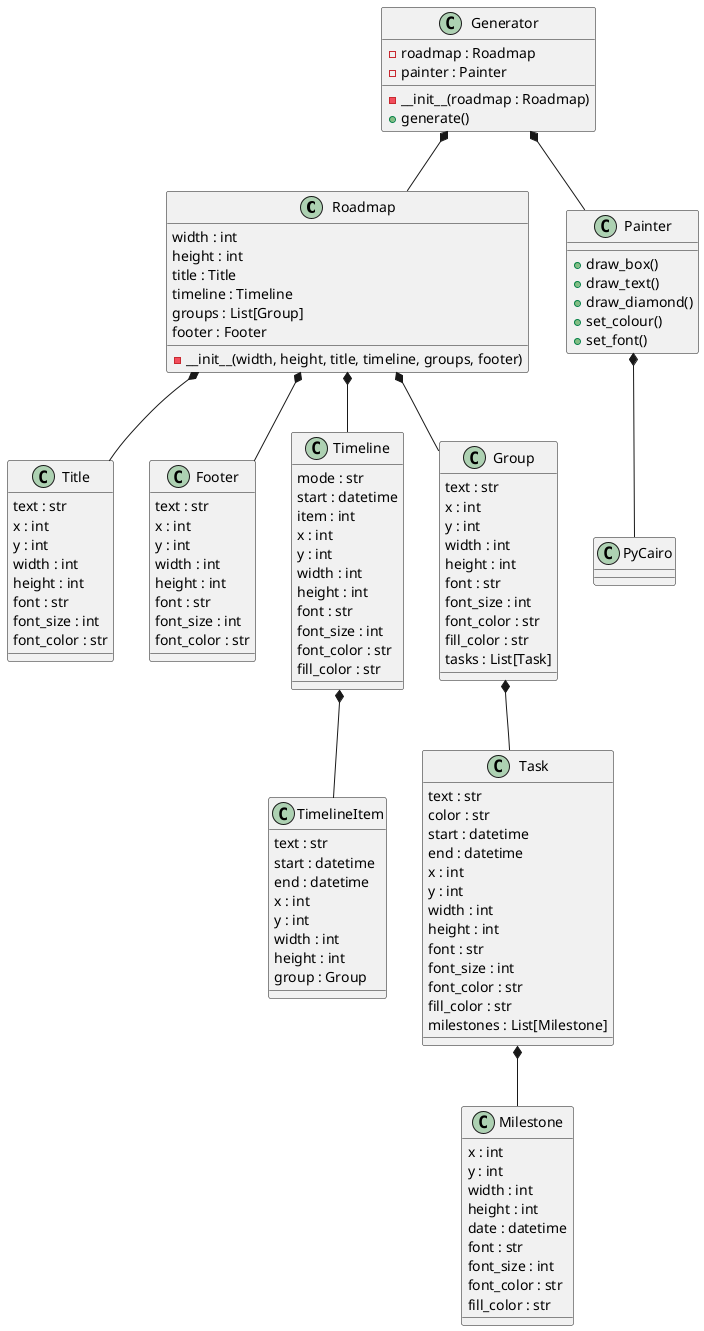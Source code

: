@startuml
class Roadmap {
    width : int
    height : int
    title : Title
    timeline : Timeline
    groups : List[Group]
    footer : Footer
    -__init__(width, height, title, timeline, groups, footer)
}

class Title {
    text : str
    x : int
    y : int
    width : int
    height : int
    font : str
    font_size : int
    font_color : str
}

class Footer {
    text : str
    x : int
    y : int
    width : int
    height : int
    font : str
    font_size : int
    font_color : str
}

class Timeline {
    mode : str
    start : datetime
    item : int
    x : int
    y : int
    width : int
    height : int
    font : str
    font_size : int
    font_color : str
    fill_color : str
}

class TimelineItem {
    text : str
    start : datetime
    end : datetime
    x : int
    y : int
    width : int
    height : int
    group : Group
}

class Group {
    text : str
    x : int
    y : int
    width : int
    height : int
    font : str
    font_size : int
    font_color : str
    fill_color : str
    tasks : List[Task]
}

class Task {
    text : str
    color : str
    start : datetime
    end : datetime
    x : int
    y : int
    width : int
    height : int
    font : str
    font_size : int
    font_color : str
    fill_color : str
    milestones : List[Milestone]
}

class Milestone {
    x : int
    y : int
    width : int
    height : int
    date : datetime
    font : str
    font_size : int
    font_color : str
    fill_color : str
}

class Generator {
    -roadmap : Roadmap
    -painter : Painter
    -__init__(roadmap : Roadmap)
    +generate() 
}

class Painter {
    + draw_box()
    + draw_text()
    + draw_diamond()
    + set_colour()
    + set_font()
}

class PyCairo 

Roadmap *-- Title
Roadmap *-- Timeline
Roadmap *-- Group
Roadmap *-- Footer

Timeline *-- TimelineItem
Generator *-- Roadmap
Generator *-- Painter

Painter *-- PyCairo

Group *-- Task
Task *-- Milestone



@enduml